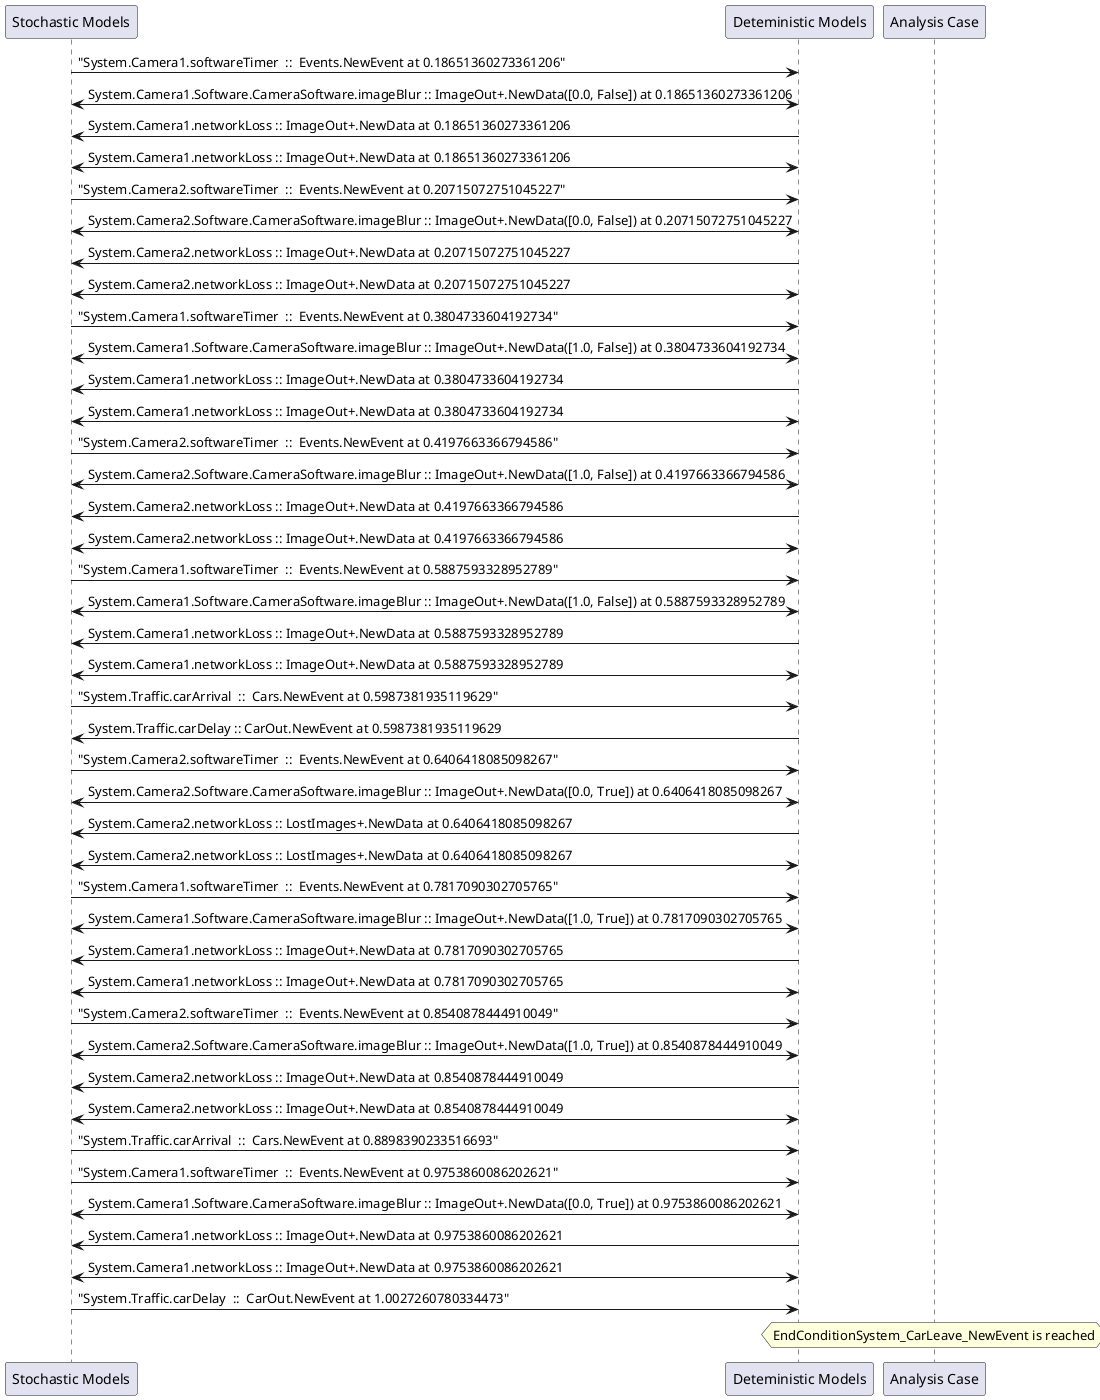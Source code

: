 
	@startuml
	participant "Stochastic Models" as stochmodel
	participant "Deteministic Models" as detmodel
	participant "Analysis Case" as analysis
	{4436_stop} stochmodel -> detmodel : "System.Camera1.softwareTimer  ::  Events.NewEvent at 0.18651360273361206"
detmodel <-> stochmodel : System.Camera1.Software.CameraSoftware.imageBlur :: ImageOut+.NewData([0.0, False]) at 0.18651360273361206
detmodel -> stochmodel : System.Camera1.networkLoss :: ImageOut+.NewData at 0.18651360273361206
detmodel <-> stochmodel : System.Camera1.networkLoss :: ImageOut+.NewData at 0.18651360273361206
{4451_stop} stochmodel -> detmodel : "System.Camera2.softwareTimer  ::  Events.NewEvent at 0.20715072751045227"
detmodel <-> stochmodel : System.Camera2.Software.CameraSoftware.imageBlur :: ImageOut+.NewData([0.0, False]) at 0.20715072751045227
detmodel -> stochmodel : System.Camera2.networkLoss :: ImageOut+.NewData at 0.20715072751045227
detmodel <-> stochmodel : System.Camera2.networkLoss :: ImageOut+.NewData at 0.20715072751045227
{4437_stop} stochmodel -> detmodel : "System.Camera1.softwareTimer  ::  Events.NewEvent at 0.3804733604192734"
detmodel <-> stochmodel : System.Camera1.Software.CameraSoftware.imageBlur :: ImageOut+.NewData([1.0, False]) at 0.3804733604192734
detmodel -> stochmodel : System.Camera1.networkLoss :: ImageOut+.NewData at 0.3804733604192734
detmodel <-> stochmodel : System.Camera1.networkLoss :: ImageOut+.NewData at 0.3804733604192734
{4452_stop} stochmodel -> detmodel : "System.Camera2.softwareTimer  ::  Events.NewEvent at 0.4197663366794586"
detmodel <-> stochmodel : System.Camera2.Software.CameraSoftware.imageBlur :: ImageOut+.NewData([1.0, False]) at 0.4197663366794586
detmodel -> stochmodel : System.Camera2.networkLoss :: ImageOut+.NewData at 0.4197663366794586
detmodel <-> stochmodel : System.Camera2.networkLoss :: ImageOut+.NewData at 0.4197663366794586
{4438_stop} stochmodel -> detmodel : "System.Camera1.softwareTimer  ::  Events.NewEvent at 0.5887593328952789"
detmodel <-> stochmodel : System.Camera1.Software.CameraSoftware.imageBlur :: ImageOut+.NewData([1.0, False]) at 0.5887593328952789
detmodel -> stochmodel : System.Camera1.networkLoss :: ImageOut+.NewData at 0.5887593328952789
detmodel <-> stochmodel : System.Camera1.networkLoss :: ImageOut+.NewData at 0.5887593328952789
{4467_stop} stochmodel -> detmodel : "System.Traffic.carArrival  ::  Cars.NewEvent at 0.5987381935119629"
{4475_start} detmodel -> stochmodel : System.Traffic.carDelay :: CarOut.NewEvent at 0.5987381935119629
{4453_stop} stochmodel -> detmodel : "System.Camera2.softwareTimer  ::  Events.NewEvent at 0.6406418085098267"
detmodel <-> stochmodel : System.Camera2.Software.CameraSoftware.imageBlur :: ImageOut+.NewData([0.0, True]) at 0.6406418085098267
detmodel -> stochmodel : System.Camera2.networkLoss :: LostImages+.NewData at 0.6406418085098267
detmodel <-> stochmodel : System.Camera2.networkLoss :: LostImages+.NewData at 0.6406418085098267
{4439_stop} stochmodel -> detmodel : "System.Camera1.softwareTimer  ::  Events.NewEvent at 0.7817090302705765"
detmodel <-> stochmodel : System.Camera1.Software.CameraSoftware.imageBlur :: ImageOut+.NewData([1.0, True]) at 0.7817090302705765
detmodel -> stochmodel : System.Camera1.networkLoss :: ImageOut+.NewData at 0.7817090302705765
detmodel <-> stochmodel : System.Camera1.networkLoss :: ImageOut+.NewData at 0.7817090302705765
{4454_stop} stochmodel -> detmodel : "System.Camera2.softwareTimer  ::  Events.NewEvent at 0.8540878444910049"
detmodel <-> stochmodel : System.Camera2.Software.CameraSoftware.imageBlur :: ImageOut+.NewData([1.0, True]) at 0.8540878444910049
detmodel -> stochmodel : System.Camera2.networkLoss :: ImageOut+.NewData at 0.8540878444910049
detmodel <-> stochmodel : System.Camera2.networkLoss :: ImageOut+.NewData at 0.8540878444910049
{4468_stop} stochmodel -> detmodel : "System.Traffic.carArrival  ::  Cars.NewEvent at 0.8898390233516693"
{4440_stop} stochmodel -> detmodel : "System.Camera1.softwareTimer  ::  Events.NewEvent at 0.9753860086202621"
detmodel <-> stochmodel : System.Camera1.Software.CameraSoftware.imageBlur :: ImageOut+.NewData([0.0, True]) at 0.9753860086202621
detmodel -> stochmodel : System.Camera1.networkLoss :: ImageOut+.NewData at 0.9753860086202621
detmodel <-> stochmodel : System.Camera1.networkLoss :: ImageOut+.NewData at 0.9753860086202621
{4475_stop} stochmodel -> detmodel : "System.Traffic.carDelay  ::  CarOut.NewEvent at 1.0027260780334473"
{4475_start} <-> {4475_stop} : delay
hnote over analysis 
EndConditionSystem_CarLeave_NewEvent is reached
endnote
@enduml